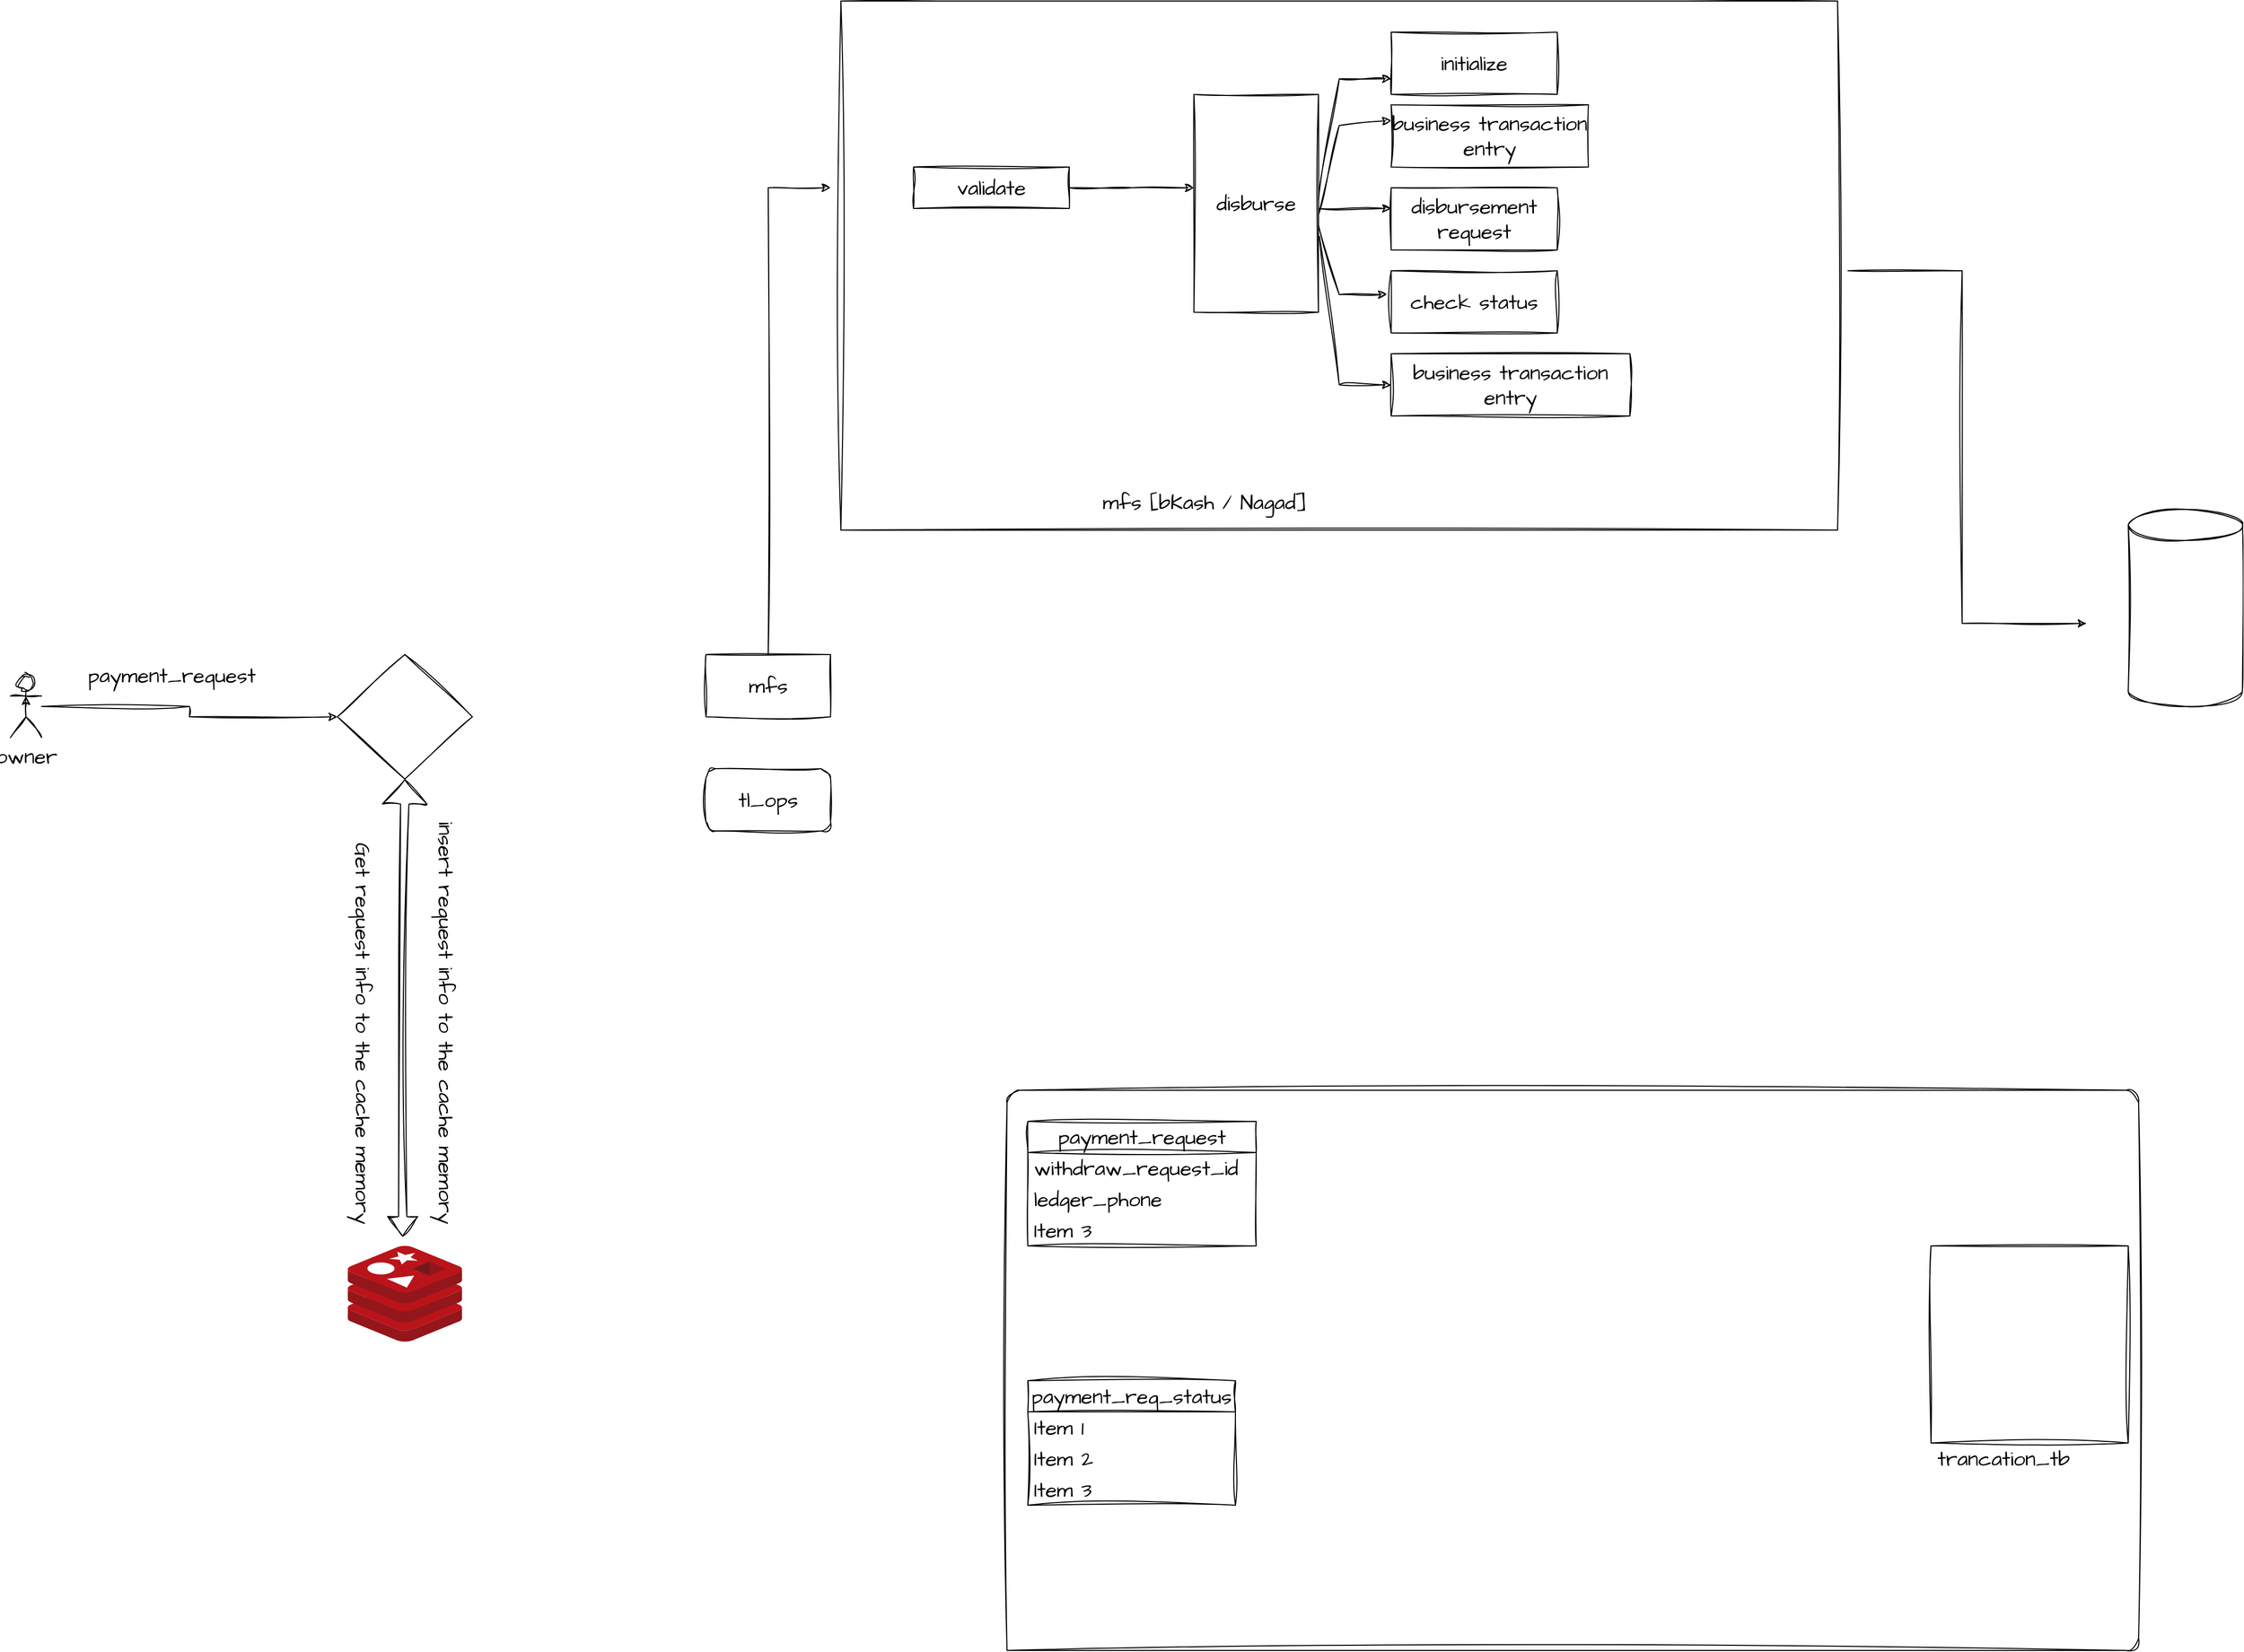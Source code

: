 <mxfile version="21.6.5" type="github">
  <diagram name="Page-1" id="43hB7eFA64fmFDgaqxYS">
    <mxGraphModel dx="3966" dy="2508" grid="1" gridSize="10" guides="1" tooltips="1" connect="1" arrows="1" fold="1" page="1" pageScale="1" pageWidth="1100" pageHeight="850" math="0" shadow="0">
      <root>
        <mxCell id="0" />
        <mxCell id="1" parent="0" />
        <mxCell id="nbxJpExL3hDt3ZZOvL1e-2" value="" style="verticalLabelPosition=bottom;verticalAlign=top;html=1;shape=mxgraph.basic.three_corner_round_rect;dx=6;whiteSpace=wrap;sketch=1;hachureGap=4;jiggle=2;curveFitting=1;fontFamily=Architects Daughter;fontSource=https%3A%2F%2Ffonts.googleapis.com%2Fcss%3Ffamily%3DArchitects%2BDaughter;fontSize=20;" parent="1" vertex="1">
          <mxGeometry x="-120" y="250" width="1090" height="540" as="geometry" />
        </mxCell>
        <mxCell id="nbxJpExL3hDt3ZZOvL1e-5" value="" style="whiteSpace=wrap;html=1;aspect=fixed;sketch=1;hachureGap=4;jiggle=2;curveFitting=1;fontFamily=Architects Daughter;fontSource=https%3A%2F%2Ffonts.googleapis.com%2Fcss%3Ffamily%3DArchitects%2BDaughter;fontSize=20;" parent="1" vertex="1">
          <mxGeometry x="770" y="400" width="190" height="190" as="geometry" />
        </mxCell>
        <mxCell id="nbxJpExL3hDt3ZZOvL1e-6" value="trancation_tb" style="text;html=1;strokeColor=none;fillColor=none;align=center;verticalAlign=middle;whiteSpace=wrap;rounded=0;fontSize=20;fontFamily=Architects Daughter;" parent="1" vertex="1">
          <mxGeometry x="810" y="590" width="60" height="30" as="geometry" />
        </mxCell>
        <mxCell id="nbxJpExL3hDt3ZZOvL1e-7" value="payment_request" style="swimlane;fontStyle=0;childLayout=stackLayout;horizontal=1;startSize=30;horizontalStack=0;resizeParent=1;resizeParentMax=0;resizeLast=0;collapsible=1;marginBottom=0;whiteSpace=wrap;html=1;sketch=1;hachureGap=4;jiggle=2;curveFitting=1;fontFamily=Architects Daughter;fontSource=https%3A%2F%2Ffonts.googleapis.com%2Fcss%3Ffamily%3DArchitects%2BDaughter;fontSize=20;" parent="1" vertex="1">
          <mxGeometry x="-100" y="280" width="220" height="120" as="geometry" />
        </mxCell>
        <mxCell id="nbxJpExL3hDt3ZZOvL1e-8" value="withdraw_request_id" style="text;strokeColor=none;fillColor=none;align=left;verticalAlign=middle;spacingLeft=4;spacingRight=4;overflow=hidden;points=[[0,0.5],[1,0.5]];portConstraint=eastwest;rotatable=0;whiteSpace=wrap;html=1;fontSize=20;fontFamily=Architects Daughter;" parent="nbxJpExL3hDt3ZZOvL1e-7" vertex="1">
          <mxGeometry y="30" width="220" height="30" as="geometry" />
        </mxCell>
        <mxCell id="nbxJpExL3hDt3ZZOvL1e-9" value="ledger_phone" style="text;strokeColor=none;fillColor=none;align=left;verticalAlign=middle;spacingLeft=4;spacingRight=4;overflow=hidden;points=[[0,0.5],[1,0.5]];portConstraint=eastwest;rotatable=0;whiteSpace=wrap;html=1;fontSize=20;fontFamily=Architects Daughter;" parent="nbxJpExL3hDt3ZZOvL1e-7" vertex="1">
          <mxGeometry y="60" width="220" height="30" as="geometry" />
        </mxCell>
        <mxCell id="nbxJpExL3hDt3ZZOvL1e-10" value="Item 3" style="text;strokeColor=none;fillColor=none;align=left;verticalAlign=middle;spacingLeft=4;spacingRight=4;overflow=hidden;points=[[0,0.5],[1,0.5]];portConstraint=eastwest;rotatable=0;whiteSpace=wrap;html=1;fontSize=20;fontFamily=Architects Daughter;" parent="nbxJpExL3hDt3ZZOvL1e-7" vertex="1">
          <mxGeometry y="90" width="220" height="30" as="geometry" />
        </mxCell>
        <mxCell id="nbxJpExL3hDt3ZZOvL1e-11" value="payment_req_status" style="swimlane;fontStyle=0;childLayout=stackLayout;horizontal=1;startSize=30;horizontalStack=0;resizeParent=1;resizeParentMax=0;resizeLast=0;collapsible=1;marginBottom=0;whiteSpace=wrap;html=1;sketch=1;hachureGap=4;jiggle=2;curveFitting=1;fontFamily=Architects Daughter;fontSource=https%3A%2F%2Ffonts.googleapis.com%2Fcss%3Ffamily%3DArchitects%2BDaughter;fontSize=20;" parent="1" vertex="1">
          <mxGeometry x="-100" y="530" width="200" height="120" as="geometry" />
        </mxCell>
        <mxCell id="nbxJpExL3hDt3ZZOvL1e-12" value="Item 1" style="text;strokeColor=none;fillColor=none;align=left;verticalAlign=middle;spacingLeft=4;spacingRight=4;overflow=hidden;points=[[0,0.5],[1,0.5]];portConstraint=eastwest;rotatable=0;whiteSpace=wrap;html=1;fontSize=20;fontFamily=Architects Daughter;" parent="nbxJpExL3hDt3ZZOvL1e-11" vertex="1">
          <mxGeometry y="30" width="200" height="30" as="geometry" />
        </mxCell>
        <mxCell id="nbxJpExL3hDt3ZZOvL1e-13" value="Item 2" style="text;strokeColor=none;fillColor=none;align=left;verticalAlign=middle;spacingLeft=4;spacingRight=4;overflow=hidden;points=[[0,0.5],[1,0.5]];portConstraint=eastwest;rotatable=0;whiteSpace=wrap;html=1;fontSize=20;fontFamily=Architects Daughter;" parent="nbxJpExL3hDt3ZZOvL1e-11" vertex="1">
          <mxGeometry y="60" width="200" height="30" as="geometry" />
        </mxCell>
        <mxCell id="nbxJpExL3hDt3ZZOvL1e-14" value="Item 3" style="text;strokeColor=none;fillColor=none;align=left;verticalAlign=middle;spacingLeft=4;spacingRight=4;overflow=hidden;points=[[0,0.5],[1,0.5]];portConstraint=eastwest;rotatable=0;whiteSpace=wrap;html=1;fontSize=20;fontFamily=Architects Daughter;" parent="nbxJpExL3hDt3ZZOvL1e-11" vertex="1">
          <mxGeometry y="90" width="200" height="30" as="geometry" />
        </mxCell>
        <mxCell id="nbxJpExL3hDt3ZZOvL1e-20" style="edgeStyle=orthogonalEdgeStyle;rounded=0;sketch=1;hachureGap=4;jiggle=2;curveFitting=1;orthogonalLoop=1;jettySize=auto;html=1;fontFamily=Architects Daughter;fontSource=https%3A%2F%2Ffonts.googleapis.com%2Fcss%3Ffamily%3DArchitects%2BDaughter;fontSize=16;" parent="1" source="nbxJpExL3hDt3ZZOvL1e-15" target="nbxJpExL3hDt3ZZOvL1e-21" edge="1">
          <mxGeometry relative="1" as="geometry">
            <mxPoint x="300" y="70" as="targetPoint" />
          </mxGeometry>
        </mxCell>
        <mxCell id="nbxJpExL3hDt3ZZOvL1e-15" value="owner" style="shape=umlActor;verticalLabelPosition=bottom;verticalAlign=top;html=1;outlineConnect=0;sketch=1;hachureGap=4;jiggle=2;curveFitting=1;fontFamily=Architects Daughter;fontSource=https%3A%2F%2Ffonts.googleapis.com%2Fcss%3Ffamily%3DArchitects%2BDaughter;fontSize=20;" parent="1" vertex="1">
          <mxGeometry x="-1080" y="-150" width="30" height="60" as="geometry" />
        </mxCell>
        <mxCell id="nbxJpExL3hDt3ZZOvL1e-16" style="edgeStyle=orthogonalEdgeStyle;rounded=0;sketch=1;hachureGap=4;jiggle=2;curveFitting=1;orthogonalLoop=1;jettySize=auto;html=1;exitX=0.5;exitY=0.5;exitDx=0;exitDy=0;exitPerimeter=0;entryX=0.5;entryY=0.333;entryDx=0;entryDy=0;entryPerimeter=0;fontFamily=Architects Daughter;fontSource=https%3A%2F%2Ffonts.googleapis.com%2Fcss%3Ffamily%3DArchitects%2BDaughter;fontSize=16;" parent="1" source="nbxJpExL3hDt3ZZOvL1e-15" target="nbxJpExL3hDt3ZZOvL1e-15" edge="1">
          <mxGeometry relative="1" as="geometry" />
        </mxCell>
        <mxCell id="nbxJpExL3hDt3ZZOvL1e-21" value="" style="rhombus;whiteSpace=wrap;html=1;sketch=1;hachureGap=4;jiggle=2;curveFitting=1;fontFamily=Architects Daughter;fontSource=https%3A%2F%2Ffonts.googleapis.com%2Fcss%3Ffamily%3DArchitects%2BDaughter;fontSize=20;" parent="1" vertex="1">
          <mxGeometry x="-765" y="-170" width="130" height="120" as="geometry" />
        </mxCell>
        <mxCell id="nbxJpExL3hDt3ZZOvL1e-22" value="payment_request" style="text;html=1;align=center;verticalAlign=middle;resizable=0;points=[];autosize=1;strokeColor=none;fillColor=none;fontSize=20;fontFamily=Architects Daughter;" parent="1" vertex="1">
          <mxGeometry x="-1020" y="-170" width="190" height="40" as="geometry" />
        </mxCell>
        <mxCell id="nbxJpExL3hDt3ZZOvL1e-23" value="" style="shape=cylinder3;whiteSpace=wrap;html=1;boundedLbl=1;backgroundOutline=1;size=15;sketch=1;hachureGap=4;jiggle=2;curveFitting=1;fontFamily=Architects Daughter;fontSource=https%3A%2F%2Ffonts.googleapis.com%2Fcss%3Ffamily%3DArchitects%2BDaughter;fontSize=20;" parent="1" vertex="1">
          <mxGeometry x="960" y="-310" width="110" height="190" as="geometry" />
        </mxCell>
        <mxCell id="nbxJpExL3hDt3ZZOvL1e-25" value="tl_ops" style="rounded=1;whiteSpace=wrap;html=1;sketch=1;hachureGap=4;jiggle=2;curveFitting=1;fontFamily=Architects Daughter;fontSource=https%3A%2F%2Ffonts.googleapis.com%2Fcss%3Ffamily%3DArchitects%2BDaughter;fontSize=20;" parent="1" vertex="1">
          <mxGeometry x="-410" y="-60" width="120" height="60" as="geometry" />
        </mxCell>
        <mxCell id="c8ghvQOdEk2B2fwgds0m-28" style="edgeStyle=orthogonalEdgeStyle;rounded=0;sketch=1;hachureGap=4;jiggle=2;curveFitting=1;orthogonalLoop=1;jettySize=auto;html=1;fontFamily=Architects Daughter;fontSource=https%3A%2F%2Ffonts.googleapis.com%2Fcss%3Ffamily%3DArchitects%2BDaughter;fontSize=16;" edge="1" parent="1" source="nbxJpExL3hDt3ZZOvL1e-26">
          <mxGeometry relative="1" as="geometry">
            <mxPoint x="-290" y="-620" as="targetPoint" />
            <Array as="points">
              <mxPoint x="-350" y="-620" />
            </Array>
          </mxGeometry>
        </mxCell>
        <mxCell id="nbxJpExL3hDt3ZZOvL1e-26" value="mfs" style="whiteSpace=wrap;html=1;sketch=1;hachureGap=4;jiggle=2;curveFitting=1;fontFamily=Architects Daughter;fontSource=https%3A%2F%2Ffonts.googleapis.com%2Fcss%3Ffamily%3DArchitects%2BDaughter;fontSize=20;" parent="1" vertex="1">
          <mxGeometry x="-410" y="-170" width="120" height="60" as="geometry" />
        </mxCell>
        <mxCell id="c8ghvQOdEk2B2fwgds0m-1" value="disburse" style="rounded=0;whiteSpace=wrap;html=1;sketch=1;hachureGap=4;jiggle=2;curveFitting=1;fontFamily=Architects Daughter;fontSource=https%3A%2F%2Ffonts.googleapis.com%2Fcss%3Ffamily%3DArchitects%2BDaughter;fontSize=20;" vertex="1" parent="1">
          <mxGeometry x="60" y="-710" width="120" height="210" as="geometry" />
        </mxCell>
        <mxCell id="c8ghvQOdEk2B2fwgds0m-5" style="edgeStyle=orthogonalEdgeStyle;rounded=0;sketch=1;hachureGap=4;jiggle=2;curveFitting=1;orthogonalLoop=1;jettySize=auto;html=1;exitX=1;exitY=0.5;exitDx=0;exitDy=0;entryX=0;entryY=0.429;entryDx=0;entryDy=0;entryPerimeter=0;fontFamily=Architects Daughter;fontSource=https%3A%2F%2Ffonts.googleapis.com%2Fcss%3Ffamily%3DArchitects%2BDaughter;fontSize=16;" edge="1" parent="1" source="c8ghvQOdEk2B2fwgds0m-2" target="c8ghvQOdEk2B2fwgds0m-1">
          <mxGeometry relative="1" as="geometry" />
        </mxCell>
        <mxCell id="c8ghvQOdEk2B2fwgds0m-2" value="validate" style="rounded=0;whiteSpace=wrap;html=1;sketch=1;hachureGap=4;jiggle=2;curveFitting=1;fontFamily=Architects Daughter;fontSource=https%3A%2F%2Ffonts.googleapis.com%2Fcss%3Ffamily%3DArchitects%2BDaughter;fontSize=20;" vertex="1" parent="1">
          <mxGeometry x="-210" y="-640" width="150" height="40" as="geometry" />
        </mxCell>
        <mxCell id="c8ghvQOdEk2B2fwgds0m-7" value="initialize" style="rounded=0;whiteSpace=wrap;html=1;sketch=1;hachureGap=4;jiggle=2;curveFitting=1;fontFamily=Architects Daughter;fontSource=https%3A%2F%2Ffonts.googleapis.com%2Fcss%3Ffamily%3DArchitects%2BDaughter;fontSize=20;" vertex="1" parent="1">
          <mxGeometry x="250" y="-770" width="160" height="60" as="geometry" />
        </mxCell>
        <mxCell id="c8ghvQOdEk2B2fwgds0m-8" value="business transaction entry" style="rounded=0;whiteSpace=wrap;html=1;sketch=1;hachureGap=4;jiggle=2;curveFitting=1;fontFamily=Architects Daughter;fontSource=https%3A%2F%2Ffonts.googleapis.com%2Fcss%3Ffamily%3DArchitects%2BDaughter;fontSize=20;" vertex="1" parent="1">
          <mxGeometry x="250" y="-700" width="190" height="60" as="geometry" />
        </mxCell>
        <mxCell id="c8ghvQOdEk2B2fwgds0m-9" value="disbursement request" style="rounded=0;whiteSpace=wrap;html=1;sketch=1;hachureGap=4;jiggle=2;curveFitting=1;fontFamily=Architects Daughter;fontSource=https%3A%2F%2Ffonts.googleapis.com%2Fcss%3Ffamily%3DArchitects%2BDaughter;fontSize=20;" vertex="1" parent="1">
          <mxGeometry x="250" y="-620" width="160" height="60" as="geometry" />
        </mxCell>
        <mxCell id="c8ghvQOdEk2B2fwgds0m-10" value="check status" style="rounded=0;whiteSpace=wrap;html=1;sketch=1;hachureGap=4;jiggle=2;curveFitting=1;fontFamily=Architects Daughter;fontSource=https%3A%2F%2Ffonts.googleapis.com%2Fcss%3Ffamily%3DArchitects%2BDaughter;fontSize=20;" vertex="1" parent="1">
          <mxGeometry x="250" y="-540" width="160" height="60" as="geometry" />
        </mxCell>
        <mxCell id="c8ghvQOdEk2B2fwgds0m-11" value="business transaction entry" style="rounded=0;whiteSpace=wrap;html=1;sketch=1;hachureGap=4;jiggle=2;curveFitting=1;fontFamily=Architects Daughter;fontSource=https%3A%2F%2Ffonts.googleapis.com%2Fcss%3Ffamily%3DArchitects%2BDaughter;fontSize=20;" vertex="1" parent="1">
          <mxGeometry x="250" y="-460" width="230" height="60" as="geometry" />
        </mxCell>
        <mxCell id="c8ghvQOdEk2B2fwgds0m-16" value="" style="endArrow=classic;html=1;rounded=0;sketch=1;hachureGap=4;jiggle=2;curveFitting=1;fontFamily=Architects Daughter;fontSource=https%3A%2F%2Ffonts.googleapis.com%2Fcss%3Ffamily%3DArchitects%2BDaughter;fontSize=16;entryX=-0.025;entryY=0.383;entryDx=0;entryDy=0;entryPerimeter=0;exitX=1;exitY=0.6;exitDx=0;exitDy=0;exitPerimeter=0;" edge="1" parent="1" source="c8ghvQOdEk2B2fwgds0m-1" target="c8ghvQOdEk2B2fwgds0m-10">
          <mxGeometry width="50" height="50" relative="1" as="geometry">
            <mxPoint x="190" y="-580" as="sourcePoint" />
            <mxPoint x="240" y="-580" as="targetPoint" />
            <Array as="points">
              <mxPoint x="200" y="-517" />
            </Array>
          </mxGeometry>
        </mxCell>
        <mxCell id="c8ghvQOdEk2B2fwgds0m-19" value="" style="endArrow=classic;html=1;rounded=0;sketch=1;hachureGap=4;jiggle=2;curveFitting=1;fontFamily=Architects Daughter;fontSource=https%3A%2F%2Ffonts.googleapis.com%2Fcss%3Ffamily%3DArchitects%2BDaughter;fontSize=16;entryX=0;entryY=0.5;entryDx=0;entryDy=0;exitX=1.008;exitY=0.652;exitDx=0;exitDy=0;exitPerimeter=0;" edge="1" parent="1" source="c8ghvQOdEk2B2fwgds0m-1" target="c8ghvQOdEk2B2fwgds0m-11">
          <mxGeometry width="50" height="50" relative="1" as="geometry">
            <mxPoint x="160" y="-430" as="sourcePoint" />
            <mxPoint x="210" y="-480" as="targetPoint" />
            <Array as="points">
              <mxPoint x="200" y="-430" />
            </Array>
          </mxGeometry>
        </mxCell>
        <mxCell id="c8ghvQOdEk2B2fwgds0m-20" value="" style="endArrow=classic;html=1;rounded=0;sketch=1;hachureGap=4;jiggle=2;curveFitting=1;fontFamily=Architects Daughter;fontSource=https%3A%2F%2Ffonts.googleapis.com%2Fcss%3Ffamily%3DArchitects%2BDaughter;fontSize=16;exitX=1.042;exitY=0.671;exitDx=0;exitDy=0;exitPerimeter=0;entryX=0;entryY=0.75;entryDx=0;entryDy=0;" edge="1" parent="1" target="c8ghvQOdEk2B2fwgds0m-7">
          <mxGeometry width="50" height="50" relative="1" as="geometry">
            <mxPoint x="180" y="-609" as="sourcePoint" />
            <mxPoint x="241" y="-557" as="targetPoint" />
            <Array as="points">
              <mxPoint x="200" y="-725" />
            </Array>
          </mxGeometry>
        </mxCell>
        <mxCell id="c8ghvQOdEk2B2fwgds0m-21" value="" style="endArrow=classic;html=1;rounded=0;sketch=1;hachureGap=4;jiggle=2;curveFitting=1;fontFamily=Architects Daughter;fontSource=https%3A%2F%2Ffonts.googleapis.com%2Fcss%3Ffamily%3DArchitects%2BDaughter;fontSize=16;exitX=1.042;exitY=0.671;exitDx=0;exitDy=0;exitPerimeter=0;entryX=0;entryY=0.25;entryDx=0;entryDy=0;" edge="1" parent="1" target="c8ghvQOdEk2B2fwgds0m-8">
          <mxGeometry width="50" height="50" relative="1" as="geometry">
            <mxPoint x="180" y="-594" as="sourcePoint" />
            <mxPoint x="250" y="-710" as="targetPoint" />
            <Array as="points">
              <mxPoint x="200" y="-680" />
            </Array>
          </mxGeometry>
        </mxCell>
        <mxCell id="c8ghvQOdEk2B2fwgds0m-22" value="" style="endArrow=classic;html=1;rounded=0;sketch=1;hachureGap=4;jiggle=2;curveFitting=1;fontFamily=Architects Daughter;fontSource=https%3A%2F%2Ffonts.googleapis.com%2Fcss%3Ffamily%3DArchitects%2BDaughter;fontSize=16;" edge="1" parent="1">
          <mxGeometry width="50" height="50" relative="1" as="geometry">
            <mxPoint x="180" y="-600" as="sourcePoint" />
            <mxPoint x="250" y="-600" as="targetPoint" />
          </mxGeometry>
        </mxCell>
        <mxCell id="c8ghvQOdEk2B2fwgds0m-23" value="" style="endArrow=none;html=1;rounded=0;sketch=1;hachureGap=4;jiggle=2;curveFitting=1;fontFamily=Architects Daughter;fontSource=https%3A%2F%2Ffonts.googleapis.com%2Fcss%3Ffamily%3DArchitects%2BDaughter;fontSize=16;" edge="1" parent="1">
          <mxGeometry width="50" height="50" relative="1" as="geometry">
            <mxPoint x="-280" y="-800" as="sourcePoint" />
            <mxPoint x="680" y="-800" as="targetPoint" />
          </mxGeometry>
        </mxCell>
        <mxCell id="c8ghvQOdEk2B2fwgds0m-24" value="" style="endArrow=none;html=1;rounded=0;sketch=1;hachureGap=4;jiggle=2;curveFitting=1;fontFamily=Architects Daughter;fontSource=https%3A%2F%2Ffonts.googleapis.com%2Fcss%3Ffamily%3DArchitects%2BDaughter;fontSize=16;" edge="1" parent="1">
          <mxGeometry width="50" height="50" relative="1" as="geometry">
            <mxPoint x="-280" y="-290" as="sourcePoint" />
            <mxPoint x="-280" y="-800" as="targetPoint" />
          </mxGeometry>
        </mxCell>
        <mxCell id="c8ghvQOdEk2B2fwgds0m-25" value="" style="endArrow=none;html=1;rounded=0;sketch=1;hachureGap=4;jiggle=2;curveFitting=1;fontFamily=Architects Daughter;fontSource=https%3A%2F%2Ffonts.googleapis.com%2Fcss%3Ffamily%3DArchitects%2BDaughter;fontSize=16;" edge="1" parent="1">
          <mxGeometry width="50" height="50" relative="1" as="geometry">
            <mxPoint x="680" y="-290" as="sourcePoint" />
            <mxPoint x="680" y="-800" as="targetPoint" />
          </mxGeometry>
        </mxCell>
        <mxCell id="c8ghvQOdEk2B2fwgds0m-26" value="" style="endArrow=none;html=1;rounded=0;sketch=1;hachureGap=4;jiggle=2;curveFitting=1;fontFamily=Architects Daughter;fontSource=https%3A%2F%2Ffonts.googleapis.com%2Fcss%3Ffamily%3DArchitects%2BDaughter;fontSize=16;" edge="1" parent="1">
          <mxGeometry width="50" height="50" relative="1" as="geometry">
            <mxPoint x="-280" y="-290" as="sourcePoint" />
            <mxPoint x="680" y="-290" as="targetPoint" />
          </mxGeometry>
        </mxCell>
        <mxCell id="c8ghvQOdEk2B2fwgds0m-27" value="mfs [bKash / Nagad]" style="text;html=1;align=center;verticalAlign=middle;resizable=0;points=[];autosize=1;strokeColor=none;fillColor=none;fontSize=20;fontFamily=Architects Daughter;" vertex="1" parent="1">
          <mxGeometry x="-40" y="-337" width="220" height="40" as="geometry" />
        </mxCell>
        <mxCell id="c8ghvQOdEk2B2fwgds0m-34" value="" style="endArrow=classic;html=1;rounded=0;sketch=1;hachureGap=4;jiggle=2;curveFitting=1;fontFamily=Architects Daughter;fontSource=https%3A%2F%2Ffonts.googleapis.com%2Fcss%3Ffamily%3DArchitects%2BDaughter;fontSize=16;" edge="1" parent="1">
          <mxGeometry width="50" height="50" relative="1" as="geometry">
            <mxPoint x="690" y="-540" as="sourcePoint" />
            <mxPoint x="920" y="-200" as="targetPoint" />
            <Array as="points">
              <mxPoint x="800" y="-540" />
              <mxPoint x="800" y="-200" />
            </Array>
          </mxGeometry>
        </mxCell>
        <mxCell id="c8ghvQOdEk2B2fwgds0m-35" value="" style="image;sketch=0;aspect=fixed;html=1;points=[];align=center;fontSize=12;image=img/lib/mscae/Cache_Redis_Product.svg;hachureGap=4;jiggle=2;curveFitting=1;fontFamily=Architects Daughter;fontSource=https%3A%2F%2Ffonts.googleapis.com%2Fcss%3Ffamily%3DArchitects%2BDaughter;" vertex="1" parent="1">
          <mxGeometry x="-755" y="400" width="110" height="92.4" as="geometry" />
        </mxCell>
        <mxCell id="c8ghvQOdEk2B2fwgds0m-36" value="" style="shape=flexArrow;endArrow=classic;startArrow=classic;html=1;rounded=0;sketch=1;hachureGap=4;jiggle=2;curveFitting=1;fontFamily=Architects Daughter;fontSource=https%3A%2F%2Ffonts.googleapis.com%2Fcss%3Ffamily%3DArchitects%2BDaughter;fontSize=16;width=8;endSize=7.56;endWidth=34;entryX=0.5;entryY=1;entryDx=0;entryDy=0;exitX=0.48;exitY=-0.095;exitDx=0;exitDy=0;exitPerimeter=0;" edge="1" parent="1" source="c8ghvQOdEk2B2fwgds0m-35" target="nbxJpExL3hDt3ZZOvL1e-21">
          <mxGeometry width="100" height="100" relative="1" as="geometry">
            <mxPoint x="-690" y="220" as="sourcePoint" />
            <mxPoint x="-650" y="100" as="targetPoint" />
          </mxGeometry>
        </mxCell>
        <mxCell id="c8ghvQOdEk2B2fwgds0m-37" value="insert request info to the cache memory" style="edgeLabel;html=1;align=center;verticalAlign=middle;resizable=0;points=[];fontSize=20;fontFamily=Architects Daughter;rotation=90;" vertex="1" connectable="0" parent="c8ghvQOdEk2B2fwgds0m-36">
          <mxGeometry x="-0.214" y="-13" relative="1" as="geometry">
            <mxPoint x="28" y="-33" as="offset" />
          </mxGeometry>
        </mxCell>
        <mxCell id="c8ghvQOdEk2B2fwgds0m-38" value="Get request info to the cache memory" style="edgeLabel;html=1;align=center;verticalAlign=middle;resizable=0;points=[];fontSize=20;fontFamily=Architects Daughter;rotation=90;" vertex="1" connectable="0" parent="1">
          <mxGeometry x="-740.003" y="194.289" as="geometry" />
        </mxCell>
      </root>
    </mxGraphModel>
  </diagram>
</mxfile>
